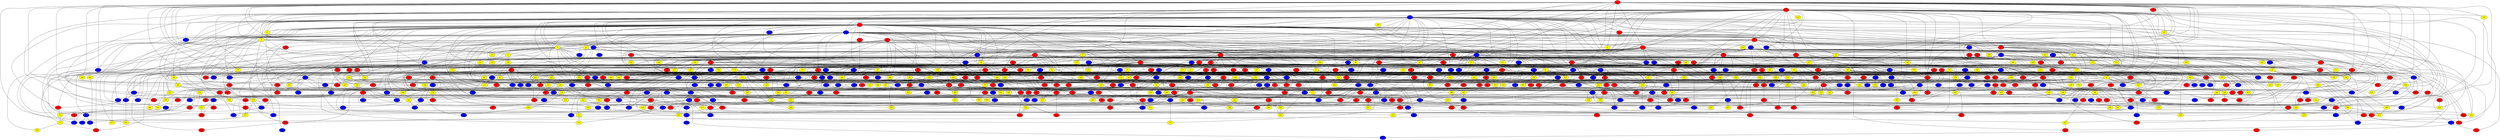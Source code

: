 graph {
0 [style = filled fillcolor = red];
1 [style = filled fillcolor = red];
2 [style = filled fillcolor = blue];
3 [style = filled fillcolor = red];
4 [style = filled fillcolor = red];
5 [style = filled fillcolor = blue];
6 [style = filled fillcolor = red];
7 [style = filled fillcolor = red];
8 [style = filled fillcolor = yellow];
9 [style = filled fillcolor = yellow];
10 [style = filled fillcolor = blue];
11 [style = filled fillcolor = blue];
12 [style = filled fillcolor = red];
13 [style = filled fillcolor = yellow];
14 [style = filled fillcolor = blue];
15 [style = filled fillcolor = red];
16 [style = filled fillcolor = red];
17 [style = filled fillcolor = red];
18 [style = filled fillcolor = red];
19 [style = filled fillcolor = red];
20 [style = filled fillcolor = blue];
21 [style = filled fillcolor = yellow];
22 [style = filled fillcolor = yellow];
23 [style = filled fillcolor = red];
24 [style = filled fillcolor = yellow];
25 [style = filled fillcolor = blue];
26 [style = filled fillcolor = red];
27 [style = filled fillcolor = yellow];
28 [style = filled fillcolor = yellow];
29 [style = filled fillcolor = yellow];
30 [style = filled fillcolor = blue];
31 [style = filled fillcolor = blue];
32 [style = filled fillcolor = red];
33 [style = filled fillcolor = yellow];
34 [style = filled fillcolor = blue];
35 [style = filled fillcolor = red];
36 [style = filled fillcolor = blue];
37 [style = filled fillcolor = yellow];
38 [style = filled fillcolor = red];
39 [style = filled fillcolor = red];
40 [style = filled fillcolor = blue];
41 [style = filled fillcolor = yellow];
42 [style = filled fillcolor = yellow];
43 [style = filled fillcolor = yellow];
44 [style = filled fillcolor = red];
45 [style = filled fillcolor = red];
46 [style = filled fillcolor = yellow];
47 [style = filled fillcolor = blue];
48 [style = filled fillcolor = red];
49 [style = filled fillcolor = red];
50 [style = filled fillcolor = yellow];
51 [style = filled fillcolor = red];
52 [style = filled fillcolor = yellow];
53 [style = filled fillcolor = yellow];
54 [style = filled fillcolor = yellow];
55 [style = filled fillcolor = red];
56 [style = filled fillcolor = red];
57 [style = filled fillcolor = red];
58 [style = filled fillcolor = yellow];
59 [style = filled fillcolor = yellow];
60 [style = filled fillcolor = yellow];
61 [style = filled fillcolor = red];
62 [style = filled fillcolor = red];
63 [style = filled fillcolor = red];
64 [style = filled fillcolor = yellow];
65 [style = filled fillcolor = yellow];
66 [style = filled fillcolor = red];
67 [style = filled fillcolor = blue];
68 [style = filled fillcolor = blue];
69 [style = filled fillcolor = yellow];
70 [style = filled fillcolor = blue];
71 [style = filled fillcolor = red];
72 [style = filled fillcolor = yellow];
73 [style = filled fillcolor = blue];
74 [style = filled fillcolor = blue];
75 [style = filled fillcolor = blue];
76 [style = filled fillcolor = red];
77 [style = filled fillcolor = blue];
78 [style = filled fillcolor = blue];
79 [style = filled fillcolor = blue];
80 [style = filled fillcolor = blue];
81 [style = filled fillcolor = red];
82 [style = filled fillcolor = blue];
83 [style = filled fillcolor = red];
84 [style = filled fillcolor = red];
85 [style = filled fillcolor = blue];
86 [style = filled fillcolor = blue];
87 [style = filled fillcolor = yellow];
88 [style = filled fillcolor = blue];
89 [style = filled fillcolor = yellow];
90 [style = filled fillcolor = red];
91 [style = filled fillcolor = red];
92 [style = filled fillcolor = red];
93 [style = filled fillcolor = red];
94 [style = filled fillcolor = red];
95 [style = filled fillcolor = yellow];
96 [style = filled fillcolor = yellow];
97 [style = filled fillcolor = red];
98 [style = filled fillcolor = red];
99 [style = filled fillcolor = blue];
100 [style = filled fillcolor = blue];
101 [style = filled fillcolor = blue];
102 [style = filled fillcolor = yellow];
103 [style = filled fillcolor = yellow];
104 [style = filled fillcolor = yellow];
105 [style = filled fillcolor = yellow];
106 [style = filled fillcolor = blue];
107 [style = filled fillcolor = blue];
108 [style = filled fillcolor = red];
109 [style = filled fillcolor = blue];
110 [style = filled fillcolor = red];
111 [style = filled fillcolor = yellow];
112 [style = filled fillcolor = yellow];
113 [style = filled fillcolor = blue];
114 [style = filled fillcolor = red];
115 [style = filled fillcolor = blue];
116 [style = filled fillcolor = blue];
117 [style = filled fillcolor = blue];
118 [style = filled fillcolor = red];
119 [style = filled fillcolor = red];
120 [style = filled fillcolor = red];
121 [style = filled fillcolor = red];
122 [style = filled fillcolor = blue];
123 [style = filled fillcolor = blue];
124 [style = filled fillcolor = red];
125 [style = filled fillcolor = yellow];
126 [style = filled fillcolor = red];
127 [style = filled fillcolor = blue];
128 [style = filled fillcolor = blue];
129 [style = filled fillcolor = red];
130 [style = filled fillcolor = yellow];
131 [style = filled fillcolor = yellow];
132 [style = filled fillcolor = blue];
133 [style = filled fillcolor = yellow];
134 [style = filled fillcolor = blue];
135 [style = filled fillcolor = blue];
136 [style = filled fillcolor = yellow];
137 [style = filled fillcolor = blue];
138 [style = filled fillcolor = blue];
139 [style = filled fillcolor = red];
140 [style = filled fillcolor = blue];
141 [style = filled fillcolor = blue];
142 [style = filled fillcolor = red];
143 [style = filled fillcolor = yellow];
144 [style = filled fillcolor = red];
145 [style = filled fillcolor = red];
146 [style = filled fillcolor = yellow];
147 [style = filled fillcolor = red];
148 [style = filled fillcolor = yellow];
149 [style = filled fillcolor = blue];
150 [style = filled fillcolor = blue];
151 [style = filled fillcolor = blue];
152 [style = filled fillcolor = red];
153 [style = filled fillcolor = yellow];
154 [style = filled fillcolor = yellow];
155 [style = filled fillcolor = yellow];
156 [style = filled fillcolor = blue];
157 [style = filled fillcolor = blue];
158 [style = filled fillcolor = yellow];
159 [style = filled fillcolor = red];
160 [style = filled fillcolor = red];
161 [style = filled fillcolor = yellow];
162 [style = filled fillcolor = red];
163 [style = filled fillcolor = red];
164 [style = filled fillcolor = yellow];
165 [style = filled fillcolor = blue];
166 [style = filled fillcolor = red];
167 [style = filled fillcolor = red];
168 [style = filled fillcolor = blue];
169 [style = filled fillcolor = red];
170 [style = filled fillcolor = yellow];
171 [style = filled fillcolor = yellow];
172 [style = filled fillcolor = red];
173 [style = filled fillcolor = red];
174 [style = filled fillcolor = red];
175 [style = filled fillcolor = yellow];
176 [style = filled fillcolor = red];
177 [style = filled fillcolor = yellow];
178 [style = filled fillcolor = yellow];
179 [style = filled fillcolor = yellow];
180 [style = filled fillcolor = yellow];
181 [style = filled fillcolor = blue];
182 [style = filled fillcolor = red];
183 [style = filled fillcolor = red];
184 [style = filled fillcolor = red];
185 [style = filled fillcolor = yellow];
186 [style = filled fillcolor = red];
187 [style = filled fillcolor = red];
188 [style = filled fillcolor = blue];
189 [style = filled fillcolor = blue];
190 [style = filled fillcolor = yellow];
191 [style = filled fillcolor = red];
192 [style = filled fillcolor = yellow];
193 [style = filled fillcolor = yellow];
194 [style = filled fillcolor = red];
195 [style = filled fillcolor = red];
196 [style = filled fillcolor = blue];
197 [style = filled fillcolor = blue];
198 [style = filled fillcolor = yellow];
199 [style = filled fillcolor = yellow];
200 [style = filled fillcolor = blue];
201 [style = filled fillcolor = blue];
202 [style = filled fillcolor = red];
203 [style = filled fillcolor = yellow];
204 [style = filled fillcolor = red];
205 [style = filled fillcolor = blue];
206 [style = filled fillcolor = red];
207 [style = filled fillcolor = red];
208 [style = filled fillcolor = yellow];
209 [style = filled fillcolor = red];
210 [style = filled fillcolor = blue];
211 [style = filled fillcolor = yellow];
212 [style = filled fillcolor = blue];
213 [style = filled fillcolor = yellow];
214 [style = filled fillcolor = red];
215 [style = filled fillcolor = red];
216 [style = filled fillcolor = blue];
217 [style = filled fillcolor = yellow];
218 [style = filled fillcolor = yellow];
219 [style = filled fillcolor = blue];
220 [style = filled fillcolor = red];
221 [style = filled fillcolor = red];
222 [style = filled fillcolor = blue];
223 [style = filled fillcolor = yellow];
224 [style = filled fillcolor = red];
225 [style = filled fillcolor = blue];
226 [style = filled fillcolor = blue];
227 [style = filled fillcolor = yellow];
228 [style = filled fillcolor = red];
229 [style = filled fillcolor = blue];
230 [style = filled fillcolor = red];
231 [style = filled fillcolor = blue];
232 [style = filled fillcolor = red];
233 [style = filled fillcolor = blue];
234 [style = filled fillcolor = yellow];
235 [style = filled fillcolor = red];
236 [style = filled fillcolor = red];
237 [style = filled fillcolor = red];
238 [style = filled fillcolor = yellow];
239 [style = filled fillcolor = blue];
240 [style = filled fillcolor = red];
241 [style = filled fillcolor = red];
242 [style = filled fillcolor = yellow];
243 [style = filled fillcolor = red];
244 [style = filled fillcolor = yellow];
245 [style = filled fillcolor = red];
246 [style = filled fillcolor = blue];
247 [style = filled fillcolor = blue];
248 [style = filled fillcolor = yellow];
249 [style = filled fillcolor = blue];
250 [style = filled fillcolor = yellow];
251 [style = filled fillcolor = yellow];
252 [style = filled fillcolor = blue];
253 [style = filled fillcolor = red];
254 [style = filled fillcolor = red];
255 [style = filled fillcolor = yellow];
256 [style = filled fillcolor = red];
257 [style = filled fillcolor = red];
258 [style = filled fillcolor = yellow];
259 [style = filled fillcolor = yellow];
260 [style = filled fillcolor = blue];
261 [style = filled fillcolor = red];
262 [style = filled fillcolor = red];
263 [style = filled fillcolor = blue];
264 [style = filled fillcolor = blue];
265 [style = filled fillcolor = yellow];
266 [style = filled fillcolor = red];
267 [style = filled fillcolor = red];
268 [style = filled fillcolor = yellow];
269 [style = filled fillcolor = yellow];
270 [style = filled fillcolor = red];
271 [style = filled fillcolor = yellow];
272 [style = filled fillcolor = yellow];
273 [style = filled fillcolor = red];
274 [style = filled fillcolor = red];
275 [style = filled fillcolor = red];
276 [style = filled fillcolor = red];
277 [style = filled fillcolor = yellow];
278 [style = filled fillcolor = yellow];
279 [style = filled fillcolor = yellow];
280 [style = filled fillcolor = yellow];
281 [style = filled fillcolor = red];
282 [style = filled fillcolor = red];
283 [style = filled fillcolor = red];
284 [style = filled fillcolor = yellow];
285 [style = filled fillcolor = yellow];
286 [style = filled fillcolor = red];
287 [style = filled fillcolor = yellow];
288 [style = filled fillcolor = blue];
289 [style = filled fillcolor = blue];
290 [style = filled fillcolor = yellow];
291 [style = filled fillcolor = red];
292 [style = filled fillcolor = red];
293 [style = filled fillcolor = yellow];
294 [style = filled fillcolor = yellow];
295 [style = filled fillcolor = blue];
296 [style = filled fillcolor = yellow];
297 [style = filled fillcolor = yellow];
298 [style = filled fillcolor = blue];
299 [style = filled fillcolor = red];
300 [style = filled fillcolor = red];
301 [style = filled fillcolor = yellow];
302 [style = filled fillcolor = yellow];
303 [style = filled fillcolor = red];
304 [style = filled fillcolor = red];
305 [style = filled fillcolor = red];
306 [style = filled fillcolor = yellow];
307 [style = filled fillcolor = red];
308 [style = filled fillcolor = yellow];
309 [style = filled fillcolor = red];
310 [style = filled fillcolor = red];
311 [style = filled fillcolor = yellow];
312 [style = filled fillcolor = blue];
313 [style = filled fillcolor = yellow];
314 [style = filled fillcolor = blue];
315 [style = filled fillcolor = blue];
316 [style = filled fillcolor = blue];
317 [style = filled fillcolor = blue];
318 [style = filled fillcolor = yellow];
319 [style = filled fillcolor = blue];
320 [style = filled fillcolor = red];
321 [style = filled fillcolor = yellow];
322 [style = filled fillcolor = yellow];
323 [style = filled fillcolor = red];
324 [style = filled fillcolor = blue];
325 [style = filled fillcolor = red];
326 [style = filled fillcolor = blue];
327 [style = filled fillcolor = red];
328 [style = filled fillcolor = yellow];
329 [style = filled fillcolor = blue];
330 [style = filled fillcolor = yellow];
331 [style = filled fillcolor = red];
332 [style = filled fillcolor = red];
333 [style = filled fillcolor = red];
334 [style = filled fillcolor = red];
335 [style = filled fillcolor = yellow];
336 [style = filled fillcolor = red];
337 [style = filled fillcolor = yellow];
338 [style = filled fillcolor = yellow];
339 [style = filled fillcolor = red];
340 [style = filled fillcolor = yellow];
341 [style = filled fillcolor = yellow];
342 [style = filled fillcolor = red];
343 [style = filled fillcolor = red];
344 [style = filled fillcolor = blue];
345 [style = filled fillcolor = red];
346 [style = filled fillcolor = yellow];
347 [style = filled fillcolor = yellow];
348 [style = filled fillcolor = red];
349 [style = filled fillcolor = red];
350 [style = filled fillcolor = yellow];
351 [style = filled fillcolor = red];
352 [style = filled fillcolor = blue];
353 [style = filled fillcolor = yellow];
354 [style = filled fillcolor = red];
355 [style = filled fillcolor = red];
356 [style = filled fillcolor = blue];
357 [style = filled fillcolor = yellow];
358 [style = filled fillcolor = blue];
359 [style = filled fillcolor = red];
360 [style = filled fillcolor = blue];
361 [style = filled fillcolor = blue];
362 [style = filled fillcolor = yellow];
363 [style = filled fillcolor = yellow];
364 [style = filled fillcolor = yellow];
365 [style = filled fillcolor = yellow];
366 [style = filled fillcolor = yellow];
367 [style = filled fillcolor = red];
368 [style = filled fillcolor = blue];
369 [style = filled fillcolor = red];
370 [style = filled fillcolor = yellow];
371 [style = filled fillcolor = red];
372 [style = filled fillcolor = yellow];
373 [style = filled fillcolor = yellow];
374 [style = filled fillcolor = red];
375 [style = filled fillcolor = red];
376 [style = filled fillcolor = red];
377 [style = filled fillcolor = yellow];
378 [style = filled fillcolor = yellow];
379 [style = filled fillcolor = blue];
380 [style = filled fillcolor = red];
381 [style = filled fillcolor = red];
382 [style = filled fillcolor = yellow];
383 [style = filled fillcolor = red];
384 [style = filled fillcolor = yellow];
385 [style = filled fillcolor = red];
386 [style = filled fillcolor = yellow];
387 [style = filled fillcolor = yellow];
388 [style = filled fillcolor = red];
389 [style = filled fillcolor = yellow];
390 [style = filled fillcolor = red];
391 [style = filled fillcolor = red];
392 [style = filled fillcolor = yellow];
393 [style = filled fillcolor = red];
394 [style = filled fillcolor = red];
395 [style = filled fillcolor = blue];
396 [style = filled fillcolor = yellow];
397 [style = filled fillcolor = red];
398 [style = filled fillcolor = blue];
399 [style = filled fillcolor = red];
400 [style = filled fillcolor = yellow];
401 [style = filled fillcolor = blue];
402 [style = filled fillcolor = yellow];
403 [style = filled fillcolor = yellow];
404 [style = filled fillcolor = yellow];
405 [style = filled fillcolor = red];
406 [style = filled fillcolor = blue];
407 [style = filled fillcolor = blue];
408 [style = filled fillcolor = yellow];
409 [style = filled fillcolor = blue];
410 [style = filled fillcolor = yellow];
411 [style = filled fillcolor = blue];
412 [style = filled fillcolor = blue];
413 [style = filled fillcolor = blue];
414 [style = filled fillcolor = red];
415 [style = filled fillcolor = red];
416 [style = filled fillcolor = red];
417 [style = filled fillcolor = red];
418 [style = filled fillcolor = blue];
419 [style = filled fillcolor = yellow];
420 [style = filled fillcolor = blue];
421 [style = filled fillcolor = red];
422 [style = filled fillcolor = yellow];
423 [style = filled fillcolor = yellow];
424 [style = filled fillcolor = red];
425 [style = filled fillcolor = yellow];
426 [style = filled fillcolor = red];
427 [style = filled fillcolor = yellow];
428 [style = filled fillcolor = yellow];
429 [style = filled fillcolor = blue];
430 [style = filled fillcolor = blue];
431 [style = filled fillcolor = blue];
432 [style = filled fillcolor = yellow];
433 [style = filled fillcolor = blue];
434 [style = filled fillcolor = blue];
435 [style = filled fillcolor = red];
436 [style = filled fillcolor = yellow];
437 [style = filled fillcolor = yellow];
438 [style = filled fillcolor = yellow];
439 [style = filled fillcolor = red];
440 [style = filled fillcolor = red];
441 [style = filled fillcolor = yellow];
442 [style = filled fillcolor = yellow];
443 [style = filled fillcolor = red];
444 [style = filled fillcolor = yellow];
445 [style = filled fillcolor = red];
446 [style = filled fillcolor = yellow];
447 [style = filled fillcolor = blue];
448 [style = filled fillcolor = yellow];
449 [style = filled fillcolor = blue];
450 [style = filled fillcolor = blue];
451 [style = filled fillcolor = blue];
452 [style = filled fillcolor = blue];
453 [style = filled fillcolor = red];
454 [style = filled fillcolor = yellow];
455 [style = filled fillcolor = red];
456 [style = filled fillcolor = yellow];
457 [style = filled fillcolor = blue];
458 [style = filled fillcolor = red];
459 [style = filled fillcolor = red];
460 [style = filled fillcolor = yellow];
461 [style = filled fillcolor = red];
462 [style = filled fillcolor = blue];
463 [style = filled fillcolor = yellow];
464 [style = filled fillcolor = blue];
465 [style = filled fillcolor = red];
466 [style = filled fillcolor = blue];
467 [style = filled fillcolor = red];
468 [style = filled fillcolor = blue];
469 [style = filled fillcolor = red];
470 [style = filled fillcolor = blue];
471 [style = filled fillcolor = red];
472 [style = filled fillcolor = blue];
473 [style = filled fillcolor = yellow];
474 [style = filled fillcolor = red];
475 [style = filled fillcolor = blue];
476 [style = filled fillcolor = blue];
477 [style = filled fillcolor = yellow];
478 [style = filled fillcolor = yellow];
479 [style = filled fillcolor = blue];
480 [style = filled fillcolor = yellow];
481 [style = filled fillcolor = blue];
482 [style = filled fillcolor = yellow];
483 [style = filled fillcolor = yellow];
484 [style = filled fillcolor = yellow];
485 [style = filled fillcolor = blue];
486 [style = filled fillcolor = yellow];
487 [style = filled fillcolor = blue];
488 [style = filled fillcolor = red];
489 [style = filled fillcolor = red];
490 [style = filled fillcolor = red];
491 [style = filled fillcolor = red];
492 [style = filled fillcolor = yellow];
493 [style = filled fillcolor = yellow];
494 [style = filled fillcolor = yellow];
495 [style = filled fillcolor = blue];
496 [style = filled fillcolor = red];
497 [style = filled fillcolor = yellow];
498 [style = filled fillcolor = yellow];
499 [style = filled fillcolor = blue];
500 [style = filled fillcolor = yellow];
501 [style = filled fillcolor = blue];
502 [style = filled fillcolor = yellow];
503 [style = filled fillcolor = blue];
504 [style = filled fillcolor = red];
505 [style = filled fillcolor = blue];
506 [style = filled fillcolor = blue];
507 [style = filled fillcolor = yellow];
508 [style = filled fillcolor = red];
509 [style = filled fillcolor = yellow];
510 [style = filled fillcolor = yellow];
511 [style = filled fillcolor = yellow];
512 [style = filled fillcolor = red];
513 [style = filled fillcolor = yellow];
514 [style = filled fillcolor = yellow];
515 [style = filled fillcolor = blue];
516 [style = filled fillcolor = red];
517 [style = filled fillcolor = yellow];
518 [style = filled fillcolor = blue];
519 [style = filled fillcolor = blue];
520 [style = filled fillcolor = blue];
521 [style = filled fillcolor = blue];
522 [style = filled fillcolor = yellow];
523 [style = filled fillcolor = yellow];
524 [style = filled fillcolor = red];
525 [style = filled fillcolor = blue];
526 [style = filled fillcolor = red];
527 [style = filled fillcolor = red];
528 [style = filled fillcolor = blue];
529 [style = filled fillcolor = yellow];
530 [style = filled fillcolor = yellow];
531 [style = filled fillcolor = blue];
532 [style = filled fillcolor = yellow];
533 [style = filled fillcolor = red];
534 [style = filled fillcolor = yellow];
535 [style = filled fillcolor = yellow];
536 [style = filled fillcolor = yellow];
537 [style = filled fillcolor = yellow];
538 [style = filled fillcolor = blue];
539 [style = filled fillcolor = red];
540 [style = filled fillcolor = red];
541 [style = filled fillcolor = red];
542 [style = filled fillcolor = yellow];
543 [style = filled fillcolor = blue];
544 [style = filled fillcolor = yellow];
545 [style = filled fillcolor = red];
546 [style = filled fillcolor = red];
547 [style = filled fillcolor = yellow];
548 [style = filled fillcolor = blue];
549 [style = filled fillcolor = red];
550 [style = filled fillcolor = red];
551 [style = filled fillcolor = yellow];
552 [style = filled fillcolor = blue];
553 [style = filled fillcolor = red];
554 [style = filled fillcolor = blue];
555 [style = filled fillcolor = yellow];
556 [style = filled fillcolor = yellow];
557 [style = filled fillcolor = blue];
558 [style = filled fillcolor = red];
559 [style = filled fillcolor = blue];
560 [style = filled fillcolor = yellow];
561 [style = filled fillcolor = yellow];
562 [style = filled fillcolor = blue];
563 [style = filled fillcolor = yellow];
564 [style = filled fillcolor = yellow];
565 [style = filled fillcolor = yellow];
566 [style = filled fillcolor = red];
567 [style = filled fillcolor = yellow];
568 [style = filled fillcolor = blue];
569 [style = filled fillcolor = red];
570 [style = filled fillcolor = blue];
571 [style = filled fillcolor = blue];
572 [style = filled fillcolor = blue];
573 [style = filled fillcolor = blue];
574 [style = filled fillcolor = red];
575 [style = filled fillcolor = yellow];
576 [style = filled fillcolor = red];
577 [style = filled fillcolor = blue];
578 [style = filled fillcolor = red];
579 [style = filled fillcolor = blue];
580 [style = filled fillcolor = yellow];
581 [style = filled fillcolor = red];
582 [style = filled fillcolor = red];
583 [style = filled fillcolor = blue];
584 [style = filled fillcolor = yellow];
585 [style = filled fillcolor = red];
586 [style = filled fillcolor = red];
587 [style = filled fillcolor = blue];
588 [style = filled fillcolor = red];
589 [style = filled fillcolor = blue];
590 [style = filled fillcolor = blue];
591 [style = filled fillcolor = red];
592 [style = filled fillcolor = yellow];
593 [style = filled fillcolor = blue];
594 [style = filled fillcolor = yellow];
595 [style = filled fillcolor = yellow];
596 [style = filled fillcolor = blue];
597 [style = filled fillcolor = yellow];
598 [style = filled fillcolor = red];
599 [style = filled fillcolor = yellow];
600 [style = filled fillcolor = yellow];
601 [style = filled fillcolor = blue];
602 [style = filled fillcolor = red];
603 [style = filled fillcolor = blue];
604 [style = filled fillcolor = blue];
605 [style = filled fillcolor = yellow];
606 [style = filled fillcolor = blue];
607 [style = filled fillcolor = blue];
608 [style = filled fillcolor = red];
609 [style = filled fillcolor = blue];
610 [style = filled fillcolor = blue];
611 [style = filled fillcolor = yellow];
612 [style = filled fillcolor = red];
613 [style = filled fillcolor = blue];
614 [style = filled fillcolor = yellow];
615 [style = filled fillcolor = yellow];
616 [style = filled fillcolor = red];
617 [style = filled fillcolor = blue];
618 [style = filled fillcolor = red];
619 [style = filled fillcolor = yellow];
620 [style = filled fillcolor = red];
621 [style = filled fillcolor = red];
622 [style = filled fillcolor = yellow];
623 [style = filled fillcolor = blue];
624 [style = filled fillcolor = yellow];
625 [style = filled fillcolor = red];
626 [style = filled fillcolor = yellow];
627 [style = filled fillcolor = yellow];
628 [style = filled fillcolor = blue];
629 [style = filled fillcolor = red];
630 [style = filled fillcolor = yellow];
631 [style = filled fillcolor = blue];
632 [style = filled fillcolor = red];
633 [style = filled fillcolor = yellow];
634 [style = filled fillcolor = yellow];
635 [style = filled fillcolor = yellow];
636 [style = filled fillcolor = red];
637 [style = filled fillcolor = yellow];
638 [style = filled fillcolor = blue];
639 [style = filled fillcolor = blue];
640 [style = filled fillcolor = yellow];
641 [style = filled fillcolor = yellow];
642 [style = filled fillcolor = red];
643 [style = filled fillcolor = yellow];
644 [style = filled fillcolor = blue];
645 [style = filled fillcolor = blue];
646 [style = filled fillcolor = red];
647 [style = filled fillcolor = yellow];
648 [style = filled fillcolor = blue];
649 [style = filled fillcolor = red];
650 [style = filled fillcolor = yellow];
651 [style = filled fillcolor = red];
652 [style = filled fillcolor = red];
653 [style = filled fillcolor = yellow];
654 [style = filled fillcolor = yellow];
655 [style = filled fillcolor = red];
656 [style = filled fillcolor = red];
657 [style = filled fillcolor = red];
658 [style = filled fillcolor = red];
659 [style = filled fillcolor = yellow];
660 [style = filled fillcolor = yellow];
661 [style = filled fillcolor = blue];
662 [style = filled fillcolor = blue];
663 [style = filled fillcolor = yellow];
664 [style = filled fillcolor = yellow];
665 [style = filled fillcolor = yellow];
666 [style = filled fillcolor = blue];
667 [style = filled fillcolor = red];
668 [style = filled fillcolor = red];
669 [style = filled fillcolor = blue];
670 [style = filled fillcolor = yellow];
671 [style = filled fillcolor = red];
672 [style = filled fillcolor = red];
673 [style = filled fillcolor = red];
674 [style = filled fillcolor = blue];
675 [style = filled fillcolor = yellow];
676 [style = filled fillcolor = red];
677 [style = filled fillcolor = red];
678 [style = filled fillcolor = blue];
679 [style = filled fillcolor = red];
680 [style = filled fillcolor = red];
681 [style = filled fillcolor = blue];
682 [style = filled fillcolor = red];
683 [style = filled fillcolor = yellow];
684 [style = filled fillcolor = blue];
685 [style = filled fillcolor = blue];
686 [style = filled fillcolor = red];
687 [style = filled fillcolor = yellow];
688 [style = filled fillcolor = blue];
689 [style = filled fillcolor = red];
690 [style = filled fillcolor = yellow];
691 [style = filled fillcolor = blue];
692 [style = filled fillcolor = red];
693 [style = filled fillcolor = blue];
694 [style = filled fillcolor = blue];
695 [style = filled fillcolor = blue];
696 [style = filled fillcolor = yellow];
697 [style = filled fillcolor = red];
0 -- 7;
0 -- 13;
0 -- 21;
0 -- 22;
0 -- 31;
0 -- 37;
0 -- 60;
0 -- 70;
0 -- 86;
0 -- 95;
0 -- 141;
0 -- 160;
0 -- 167;
0 -- 175;
0 -- 192;
0 -- 201;
0 -- 240;
0 -- 253;
0 -- 345;
0 -- 354;
0 -- 358;
0 -- 367;
0 -- 394;
0 -- 397;
0 -- 407;
0 -- 412;
0 -- 519;
0 -- 520;
0 -- 536;
0 -- 560;
0 -- 631;
0 -- 636;
0 -- 695;
1 -- 2;
0 -- 4;
0 -- 3;
0 -- 2;
0 -- 1;
1 -- 3;
1 -- 4;
1 -- 5;
1 -- 6;
1 -- 7;
1 -- 8;
1 -- 18;
1 -- 27;
1 -- 32;
1 -- 33;
1 -- 39;
1 -- 43;
1 -- 44;
1 -- 46;
1 -- 57;
1 -- 75;
1 -- 78;
1 -- 87;
1 -- 93;
1 -- 106;
1 -- 108;
1 -- 128;
1 -- 131;
1 -- 134;
1 -- 137;
1 -- 146;
1 -- 194;
1 -- 199;
1 -- 208;
1 -- 241;
1 -- 271;
1 -- 289;
1 -- 291;
1 -- 327;
1 -- 357;
1 -- 378;
1 -- 393;
1 -- 404;
1 -- 424;
1 -- 427;
1 -- 440;
1 -- 464;
1 -- 492;
1 -- 536;
1 -- 611;
1 -- 619;
1 -- 621;
1 -- 627;
1 -- 630;
1 -- 655;
1 -- 656;
1 -- 688;
2 -- 3;
2 -- 5;
2 -- 8;
2 -- 9;
2 -- 10;
2 -- 13;
2 -- 14;
2 -- 15;
2 -- 16;
2 -- 17;
2 -- 19;
2 -- 22;
2 -- 24;
2 -- 27;
2 -- 30;
2 -- 33;
2 -- 42;
2 -- 47;
2 -- 50;
2 -- 57;
2 -- 62;
2 -- 65;
2 -- 76;
2 -- 82;
2 -- 101;
2 -- 142;
2 -- 150;
2 -- 157;
2 -- 161;
2 -- 163;
2 -- 179;
2 -- 200;
2 -- 212;
2 -- 225;
2 -- 245;
2 -- 247;
2 -- 268;
2 -- 286;
2 -- 291;
2 -- 306;
2 -- 330;
2 -- 349;
2 -- 400;
2 -- 420;
2 -- 425;
2 -- 427;
2 -- 433;
2 -- 484;
2 -- 512;
2 -- 514;
2 -- 540;
2 -- 546;
2 -- 586;
2 -- 666;
2 -- 673;
2 -- 676;
3 -- 4;
3 -- 5;
3 -- 7;
3 -- 8;
3 -- 9;
3 -- 10;
3 -- 15;
3 -- 16;
3 -- 20;
3 -- 22;
3 -- 27;
3 -- 44;
3 -- 51;
3 -- 54;
3 -- 57;
3 -- 61;
3 -- 62;
3 -- 64;
3 -- 88;
3 -- 92;
3 -- 107;
3 -- 112;
3 -- 119;
3 -- 121;
3 -- 179;
3 -- 187;
3 -- 227;
3 -- 228;
3 -- 233;
3 -- 235;
3 -- 243;
3 -- 267;
3 -- 270;
3 -- 274;
3 -- 283;
3 -- 288;
3 -- 301;
3 -- 304;
3 -- 305;
3 -- 320;
3 -- 337;
3 -- 357;
3 -- 401;
3 -- 415;
3 -- 418;
3 -- 483;
3 -- 529;
3 -- 531;
3 -- 534;
3 -- 553;
3 -- 556;
3 -- 568;
3 -- 580;
3 -- 602;
3 -- 606;
3 -- 614;
3 -- 649;
3 -- 668;
4 -- 10;
4 -- 16;
4 -- 20;
4 -- 24;
4 -- 25;
4 -- 30;
4 -- 38;
4 -- 76;
4 -- 77;
4 -- 100;
4 -- 104;
4 -- 116;
4 -- 149;
4 -- 155;
4 -- 222;
4 -- 231;
4 -- 239;
4 -- 290;
4 -- 383;
4 -- 385;
4 -- 403;
4 -- 449;
4 -- 497;
4 -- 541;
5 -- 6;
5 -- 9;
5 -- 19;
5 -- 28;
5 -- 29;
5 -- 41;
5 -- 48;
5 -- 49;
5 -- 54;
5 -- 56;
5 -- 61;
5 -- 65;
5 -- 81;
5 -- 82;
5 -- 90;
5 -- 118;
5 -- 120;
5 -- 128;
5 -- 136;
5 -- 188;
5 -- 203;
5 -- 212;
5 -- 237;
5 -- 254;
5 -- 278;
5 -- 280;
5 -- 308;
5 -- 324;
5 -- 362;
5 -- 363;
5 -- 375;
5 -- 448;
5 -- 454;
5 -- 468;
5 -- 473;
5 -- 491;
5 -- 558;
5 -- 625;
5 -- 637;
5 -- 683;
5 -- 690;
5 -- 694;
6 -- 11;
6 -- 21;
6 -- 31;
6 -- 69;
6 -- 75;
6 -- 90;
6 -- 105;
6 -- 125;
6 -- 131;
6 -- 164;
6 -- 209;
6 -- 221;
6 -- 223;
6 -- 275;
6 -- 333;
6 -- 440;
6 -- 460;
6 -- 622;
6 -- 640;
7 -- 14;
7 -- 24;
7 -- 77;
7 -- 122;
7 -- 123;
7 -- 214;
7 -- 216;
7 -- 285;
7 -- 305;
7 -- 356;
7 -- 399;
7 -- 478;
7 -- 555;
7 -- 690;
8 -- 21;
8 -- 34;
8 -- 51;
8 -- 67;
8 -- 157;
8 -- 388;
8 -- 446;
8 -- 499;
8 -- 577;
8 -- 578;
9 -- 12;
9 -- 13;
9 -- 23;
9 -- 28;
9 -- 83;
9 -- 111;
9 -- 163;
9 -- 171;
9 -- 279;
9 -- 300;
9 -- 322;
9 -- 328;
9 -- 335;
9 -- 353;
9 -- 411;
9 -- 457;
9 -- 468;
9 -- 482;
9 -- 550;
9 -- 577;
9 -- 595;
10 -- 54;
10 -- 108;
10 -- 117;
10 -- 255;
10 -- 370;
10 -- 503;
10 -- 527;
10 -- 548;
11 -- 12;
11 -- 18;
11 -- 64;
11 -- 70;
11 -- 79;
11 -- 90;
11 -- 100;
11 -- 119;
11 -- 147;
11 -- 168;
11 -- 278;
11 -- 350;
11 -- 481;
11 -- 507;
11 -- 646;
12 -- 15;
12 -- 23;
12 -- 25;
12 -- 28;
12 -- 37;
12 -- 40;
12 -- 52;
12 -- 53;
12 -- 66;
12 -- 81;
12 -- 83;
12 -- 86;
12 -- 88;
12 -- 101;
12 -- 120;
12 -- 131;
12 -- 150;
12 -- 158;
12 -- 193;
12 -- 234;
12 -- 258;
12 -- 336;
12 -- 356;
12 -- 373;
12 -- 377;
12 -- 424;
12 -- 467;
12 -- 513;
12 -- 539;
13 -- 130;
13 -- 139;
13 -- 148;
13 -- 311;
14 -- 17;
14 -- 36;
14 -- 67;
14 -- 69;
14 -- 73;
14 -- 124;
14 -- 152;
14 -- 185;
14 -- 194;
14 -- 207;
14 -- 231;
14 -- 269;
14 -- 307;
14 -- 374;
14 -- 387;
14 -- 389;
14 -- 419;
14 -- 442;
14 -- 635;
14 -- 696;
15 -- 32;
15 -- 40;
15 -- 41;
15 -- 45;
15 -- 58;
15 -- 63;
15 -- 66;
15 -- 72;
15 -- 107;
15 -- 134;
15 -- 164;
15 -- 176;
15 -- 224;
15 -- 244;
15 -- 313;
15 -- 331;
15 -- 338;
15 -- 347;
15 -- 360;
15 -- 369;
15 -- 409;
15 -- 464;
15 -- 509;
15 -- 607;
15 -- 620;
15 -- 629;
16 -- 17;
16 -- 35;
16 -- 39;
16 -- 48;
16 -- 80;
16 -- 87;
16 -- 142;
16 -- 148;
16 -- 152;
16 -- 158;
16 -- 170;
16 -- 251;
16 -- 311;
16 -- 321;
16 -- 350;
16 -- 410;
16 -- 427;
16 -- 436;
16 -- 502;
16 -- 552;
16 -- 614;
16 -- 697;
17 -- 50;
17 -- 52;
17 -- 67;
17 -- 93;
17 -- 107;
17 -- 175;
17 -- 257;
17 -- 285;
17 -- 445;
18 -- 43;
18 -- 73;
18 -- 230;
18 -- 327;
18 -- 595;
19 -- 34;
19 -- 42;
19 -- 65;
19 -- 84;
19 -- 95;
19 -- 99;
19 -- 121;
19 -- 184;
19 -- 191;
19 -- 265;
19 -- 361;
19 -- 455;
19 -- 456;
19 -- 532;
19 -- 581;
19 -- 582;
19 -- 597;
19 -- 623;
19 -- 685;
20 -- 46;
20 -- 73;
20 -- 74;
20 -- 76;
20 -- 85;
20 -- 105;
20 -- 110;
20 -- 137;
20 -- 193;
20 -- 196;
20 -- 198;
20 -- 207;
20 -- 210;
20 -- 239;
20 -- 255;
20 -- 273;
20 -- 290;
20 -- 348;
20 -- 378;
20 -- 385;
20 -- 394;
20 -- 408;
20 -- 486;
20 -- 631;
20 -- 669;
20 -- 670;
22 -- 23;
22 -- 217;
22 -- 281;
22 -- 306;
22 -- 352;
22 -- 366;
22 -- 451;
22 -- 563;
22 -- 610;
22 -- 651;
23 -- 29;
23 -- 40;
23 -- 71;
23 -- 106;
23 -- 125;
23 -- 139;
23 -- 181;
23 -- 233;
23 -- 466;
23 -- 537;
23 -- 553;
23 -- 569;
23 -- 615;
23 -- 637;
23 -- 638;
23 -- 645;
23 -- 664;
24 -- 94;
24 -- 373;
24 -- 452;
24 -- 522;
24 -- 643;
25 -- 64;
25 -- 74;
25 -- 80;
25 -- 244;
25 -- 266;
25 -- 271;
25 -- 314;
25 -- 366;
26 -- 110;
26 -- 463;
27 -- 252;
28 -- 85;
28 -- 93;
28 -- 127;
28 -- 260;
28 -- 332;
28 -- 408;
29 -- 47;
29 -- 153;
29 -- 532;
30 -- 48;
30 -- 109;
30 -- 236;
30 -- 294;
30 -- 598;
30 -- 641;
31 -- 426;
31 -- 461;
32 -- 230;
32 -- 369;
32 -- 474;
32 -- 592;
32 -- 612;
33 -- 83;
33 -- 94;
33 -- 109;
33 -- 111;
33 -- 177;
33 -- 251;
33 -- 281;
33 -- 569;
33 -- 571;
34 -- 38;
34 -- 56;
34 -- 86;
34 -- 225;
34 -- 265;
34 -- 551;
35 -- 49;
35 -- 50;
35 -- 51;
35 -- 58;
35 -- 69;
35 -- 78;
35 -- 153;
35 -- 190;
35 -- 307;
35 -- 323;
35 -- 477;
35 -- 538;
35 -- 582;
36 -- 82;
36 -- 96;
36 -- 185;
36 -- 274;
36 -- 338;
36 -- 432;
37 -- 42;
37 -- 70;
37 -- 77;
37 -- 97;
37 -- 158;
37 -- 182;
37 -- 234;
37 -- 239;
37 -- 270;
37 -- 449;
37 -- 479;
37 -- 667;
38 -- 39;
38 -- 44;
38 -- 146;
38 -- 172;
38 -- 213;
38 -- 214;
38 -- 217;
38 -- 288;
38 -- 332;
38 -- 387;
38 -- 462;
39 -- 71;
39 -- 74;
39 -- 98;
39 -- 129;
39 -- 151;
39 -- 156;
39 -- 182;
39 -- 285;
39 -- 418;
39 -- 503;
39 -- 515;
39 -- 650;
40 -- 401;
40 -- 651;
41 -- 43;
41 -- 189;
41 -- 272;
41 -- 453;
41 -- 587;
41 -- 693;
42 -- 45;
42 -- 55;
42 -- 186;
42 -- 236;
42 -- 280;
42 -- 287;
42 -- 329;
42 -- 338;
42 -- 417;
42 -- 454;
43 -- 47;
43 -- 140;
43 -- 141;
43 -- 223;
43 -- 261;
43 -- 300;
43 -- 441;
43 -- 570;
43 -- 576;
44 -- 140;
44 -- 218;
44 -- 315;
44 -- 360;
44 -- 454;
44 -- 475;
45 -- 52;
45 -- 114;
45 -- 133;
45 -- 393;
45 -- 463;
45 -- 491;
46 -- 53;
46 -- 72;
46 -- 135;
46 -- 162;
46 -- 170;
46 -- 178;
46 -- 261;
46 -- 263;
46 -- 275;
46 -- 312;
46 -- 336;
46 -- 368;
46 -- 400;
46 -- 447;
47 -- 84;
47 -- 95;
47 -- 100;
47 -- 163;
47 -- 178;
47 -- 186;
47 -- 275;
47 -- 358;
47 -- 360;
47 -- 544;
48 -- 79;
48 -- 91;
48 -- 229;
48 -- 431;
48 -- 600;
49 -- 104;
49 -- 162;
49 -- 166;
49 -- 180;
49 -- 182;
49 -- 269;
49 -- 616;
50 -- 176;
50 -- 193;
50 -- 315;
51 -- 88;
51 -- 157;
51 -- 164;
51 -- 199;
51 -- 226;
51 -- 341;
51 -- 425;
51 -- 504;
51 -- 506;
51 -- 567;
51 -- 609;
51 -- 656;
51 -- 660;
52 -- 127;
52 -- 190;
52 -- 530;
52 -- 691;
53 -- 89;
53 -- 102;
53 -- 126;
53 -- 165;
54 -- 58;
54 -- 60;
54 -- 89;
54 -- 97;
54 -- 103;
54 -- 334;
54 -- 349;
54 -- 383;
54 -- 505;
55 -- 117;
55 -- 199;
55 -- 234;
55 -- 335;
55 -- 541;
55 -- 682;
55 -- 692;
56 -- 66;
56 -- 96;
56 -- 624;
57 -- 298;
57 -- 579;
58 -- 165;
58 -- 178;
58 -- 211;
58 -- 351;
58 -- 443;
58 -- 457;
58 -- 568;
58 -- 676;
59 -- 62;
59 -- 111;
59 -- 221;
59 -- 276;
59 -- 278;
59 -- 354;
59 -- 389;
59 -- 469;
59 -- 547;
59 -- 587;
59 -- 675;
59 -- 676;
60 -- 101;
60 -- 135;
60 -- 172;
60 -- 206;
60 -- 383;
60 -- 492;
60 -- 557;
60 -- 595;
60 -- 672;
61 -- 102;
61 -- 112;
61 -- 126;
61 -- 210;
61 -- 363;
61 -- 466;
61 -- 524;
62 -- 91;
62 -- 339;
63 -- 87;
63 -- 96;
63 -- 213;
63 -- 235;
63 -- 250;
63 -- 262;
63 -- 300;
63 -- 395;
63 -- 413;
63 -- 558;
63 -- 659;
64 -- 68;
64 -- 117;
64 -- 141;
64 -- 161;
64 -- 168;
64 -- 183;
64 -- 200;
64 -- 209;
64 -- 240;
64 -- 303;
64 -- 308;
64 -- 476;
64 -- 594;
65 -- 127;
65 -- 359;
65 -- 505;
66 -- 128;
66 -- 170;
66 -- 352;
66 -- 602;
67 -- 172;
67 -- 218;
67 -- 261;
67 -- 436;
67 -- 441;
67 -- 476;
68 -- 337;
69 -- 316;
69 -- 416;
69 -- 516;
69 -- 555;
70 -- 289;
70 -- 577;
70 -- 670;
70 -- 692;
71 -- 79;
71 -- 110;
71 -- 118;
73 -- 81;
73 -- 171;
73 -- 238;
73 -- 299;
73 -- 609;
73 -- 625;
74 -- 140;
74 -- 145;
74 -- 186;
74 -- 594;
74 -- 634;
76 -- 149;
76 -- 342;
76 -- 356;
76 -- 412;
76 -- 436;
76 -- 635;
77 -- 153;
77 -- 226;
77 -- 331;
77 -- 404;
77 -- 555;
77 -- 578;
78 -- 295;
78 -- 579;
78 -- 607;
78 -- 616;
79 -- 91;
79 -- 344;
79 -- 402;
79 -- 435;
79 -- 521;
80 -- 267;
80 -- 621;
81 -- 92;
81 -- 145;
81 -- 391;
81 -- 406;
81 -- 590;
81 -- 641;
82 -- 112;
82 -- 116;
82 -- 119;
82 -- 328;
82 -- 390;
82 -- 490;
83 -- 136;
83 -- 181;
83 -- 256;
83 -- 298;
83 -- 362;
83 -- 366;
83 -- 367;
83 -- 384;
83 -- 453;
83 -- 497;
83 -- 538;
83 -- 561;
84 -- 197;
84 -- 256;
84 -- 451;
84 -- 472;
85 -- 243;
85 -- 262;
85 -- 382;
85 -- 526;
86 -- 341;
87 -- 298;
87 -- 316;
87 -- 596;
88 -- 115;
88 -- 255;
88 -- 267;
88 -- 388;
88 -- 459;
88 -- 485;
88 -- 500;
88 -- 565;
88 -- 608;
89 -- 144;
89 -- 266;
89 -- 319;
90 -- 113;
90 -- 142;
90 -- 242;
90 -- 396;
91 -- 114;
91 -- 176;
91 -- 226;
91 -- 380;
91 -- 410;
91 -- 437;
91 -- 460;
91 -- 591;
91 -- 641;
92 -- 241;
92 -- 246;
92 -- 438;
92 -- 598;
92 -- 644;
93 -- 106;
93 -- 161;
93 -- 381;
93 -- 397;
93 -- 546;
93 -- 553;
93 -- 603;
93 -- 681;
94 -- 132;
94 -- 155;
94 -- 243;
94 -- 302;
95 -- 99;
95 -- 138;
95 -- 254;
95 -- 287;
95 -- 376;
95 -- 410;
96 -- 143;
96 -- 151;
96 -- 264;
96 -- 291;
96 -- 447;
97 -- 108;
97 -- 648;
98 -- 133;
99 -- 342;
99 -- 501;
99 -- 502;
99 -- 523;
100 -- 237;
100 -- 247;
100 -- 325;
100 -- 375;
100 -- 585;
101 -- 124;
101 -- 180;
101 -- 187;
101 -- 694;
102 -- 648;
102 -- 677;
102 -- 695;
103 -- 259;
103 -- 396;
103 -- 572;
104 -- 220;
104 -- 303;
104 -- 631;
104 -- 648;
105 -- 189;
106 -- 130;
106 -- 323;
106 -- 351;
107 -- 152;
107 -- 154;
107 -- 169;
107 -- 195;
107 -- 346;
107 -- 504;
107 -- 528;
107 -- 544;
108 -- 420;
108 -- 576;
109 -- 218;
109 -- 248;
109 -- 301;
109 -- 469;
109 -- 636;
111 -- 124;
111 -- 238;
111 -- 457;
111 -- 486;
112 -- 242;
112 -- 654;
113 -- 129;
113 -- 185;
113 -- 448;
113 -- 556;
113 -- 647;
113 -- 658;
114 -- 167;
114 -- 187;
114 -- 329;
114 -- 390;
114 -- 428;
114 -- 526;
114 -- 543;
114 -- 549;
114 -- 552;
115 -- 126;
116 -- 355;
116 -- 359;
116 -- 591;
116 -- 617;
117 -- 169;
117 -- 188;
118 -- 430;
118 -- 514;
119 -- 434;
119 -- 554;
120 -- 151;
120 -- 249;
120 -- 253;
120 -- 284;
120 -- 313;
120 -- 458;
120 -- 564;
120 -- 580;
121 -- 145;
121 -- 183;
121 -- 257;
121 -- 282;
121 -- 365;
121 -- 432;
121 -- 456;
121 -- 551;
121 -- 565;
121 -- 639;
122 -- 387;
123 -- 130;
123 -- 219;
123 -- 332;
123 -- 493;
123 -- 585;
124 -- 340;
125 -- 365;
125 -- 471;
126 -- 138;
126 -- 165;
126 -- 227;
126 -- 616;
126 -- 623;
126 -- 642;
128 -- 197;
128 -- 222;
128 -- 449;
128 -- 600;
129 -- 485;
130 -- 134;
130 -- 171;
130 -- 309;
130 -- 500;
130 -- 662;
131 -- 237;
131 -- 361;
131 -- 445;
131 -- 604;
132 -- 211;
132 -- 213;
132 -- 458;
133 -- 198;
133 -- 269;
133 -- 273;
133 -- 573;
134 -- 181;
134 -- 453;
135 -- 167;
135 -- 260;
135 -- 450;
135 -- 462;
135 -- 479;
135 -- 556;
136 -- 203;
136 -- 265;
136 -- 266;
136 -- 405;
137 -- 263;
138 -- 200;
138 -- 329;
138 -- 380;
138 -- 438;
139 -- 143;
139 -- 521;
140 -- 159;
140 -- 233;
140 -- 498;
140 -- 681;
141 -- 564;
141 -- 608;
141 -- 618;
142 -- 194;
144 -- 224;
144 -- 245;
144 -- 392;
144 -- 422;
145 -- 189;
146 -- 147;
146 -- 347;
146 -- 563;
146 -- 588;
147 -- 192;
147 -- 203;
147 -- 232;
147 -- 283;
147 -- 434;
147 -- 538;
147 -- 665;
148 -- 413;
149 -- 456;
150 -- 309;
150 -- 483;
152 -- 444;
153 -- 184;
153 -- 321;
153 -- 549;
153 -- 693;
154 -- 208;
155 -- 232;
155 -- 286;
155 -- 302;
156 -- 160;
156 -- 467;
156 -- 472;
157 -- 211;
157 -- 258;
157 -- 397;
158 -- 204;
158 -- 428;
158 -- 495;
158 -- 687;
160 -- 183;
160 -- 564;
161 -- 354;
161 -- 364;
161 -- 509;
162 -- 207;
162 -- 608;
163 -- 258;
163 -- 609;
163 -- 628;
163 -- 658;
164 -- 276;
164 -- 286;
164 -- 510;
165 -- 381;
165 -- 498;
166 -- 220;
166 -- 249;
166 -- 296;
166 -- 321;
166 -- 371;
166 -- 527;
166 -- 653;
167 -- 236;
167 -- 343;
168 -- 597;
169 -- 379;
169 -- 654;
170 -- 249;
170 -- 533;
170 -- 552;
170 -- 586;
170 -- 625;
170 -- 643;
172 -- 173;
172 -- 398;
172 -- 617;
173 -- 347;
173 -- 460;
173 -- 537;
174 -- 246;
174 -- 439;
174 -- 668;
176 -- 418;
177 -- 399;
178 -- 446;
179 -- 223;
179 -- 253;
179 -- 293;
179 -- 560;
179 -- 697;
181 -- 349;
181 -- 534;
182 -- 270;
182 -- 584;
183 -- 260;
183 -- 282;
183 -- 297;
183 -- 533;
183 -- 678;
184 -- 201;
184 -- 216;
184 -- 254;
184 -- 276;
184 -- 435;
184 -- 497;
185 -- 210;
185 -- 250;
185 -- 299;
185 -- 589;
187 -- 277;
187 -- 438;
187 -- 446;
187 -- 575;
188 -- 215;
188 -- 263;
188 -- 529;
188 -- 565;
188 -- 684;
189 -- 245;
189 -- 252;
189 -- 320;
190 -- 222;
190 -- 348;
191 -- 406;
191 -- 489;
192 -- 230;
192 -- 248;
192 -- 603;
194 -- 204;
194 -- 371;
194 -- 428;
196 -- 206;
196 -- 215;
196 -- 231;
196 -- 305;
196 -- 317;
196 -- 590;
196 -- 632;
197 -- 377;
198 -- 202;
198 -- 204;
198 -- 583;
199 -- 295;
200 -- 221;
200 -- 353;
201 -- 381;
201 -- 490;
201 -- 644;
202 -- 283;
202 -- 646;
203 -- 674;
204 -- 389;
204 -- 662;
205 -- 490;
206 -- 296;
206 -- 297;
206 -- 343;
206 -- 678;
207 -- 633;
209 -- 496;
209 -- 630;
210 -- 401;
210 -- 440;
210 -- 494;
210 -- 533;
211 -- 423;
211 -- 582;
212 -- 412;
213 -- 252;
213 -- 314;
213 -- 341;
213 -- 513;
214 -- 394;
214 -- 542;
215 -- 282;
215 -- 355;
215 -- 487;
215 -- 632;
215 -- 652;
217 -- 272;
217 -- 351;
219 -- 405;
219 -- 450;
220 -- 527;
220 -- 697;
221 -- 359;
221 -- 407;
221 -- 515;
222 -- 262;
223 -- 292;
224 -- 475;
224 -- 571;
224 -- 606;
226 -- 322;
226 -- 340;
227 -- 431;
228 -- 346;
230 -- 259;
230 -- 272;
230 -- 363;
230 -- 488;
230 -- 687;
232 -- 480;
232 -- 627;
234 -- 284;
234 -- 324;
234 -- 364;
234 -- 367;
235 -- 399;
235 -- 504;
235 -- 588;
237 -- 242;
238 -- 510;
238 -- 567;
240 -- 402;
243 -- 317;
243 -- 656;
245 -- 368;
245 -- 386;
247 -- 579;
249 -- 296;
249 -- 464;
250 -- 466;
251 -- 473;
251 -- 543;
253 -- 273;
253 -- 485;
253 -- 494;
254 -- 495;
254 -- 561;
254 -- 688;
255 -- 645;
256 -- 373;
256 -- 480;
257 -- 417;
257 -- 583;
258 -- 288;
258 -- 395;
258 -- 516;
258 -- 517;
259 -- 320;
260 -- 386;
260 -- 596;
261 -- 268;
262 -- 470;
262 -- 547;
263 -- 411;
263 -- 463;
263 -- 600;
263 -- 679;
264 -- 601;
266 -- 421;
267 -- 545;
268 -- 382;
268 -- 542;
268 -- 610;
270 -- 395;
270 -- 594;
272 -- 489;
272 -- 613;
273 -- 512;
275 -- 293;
276 -- 336;
277 -- 484;
278 -- 292;
278 -- 417;
281 -- 312;
281 -- 495;
281 -- 666;
282 -- 299;
282 -- 505;
282 -- 587;
284 -- 310;
284 -- 372;
284 -- 572;
285 -- 304;
286 -- 415;
288 -- 289;
288 -- 388;
289 -- 467;
292 -- 576;
293 -- 486;
297 -- 326;
297 -- 437;
297 -- 459;
298 -- 586;
301 -- 306;
302 -- 400;
302 -- 419;
302 -- 471;
302 -- 484;
302 -- 554;
304 -- 358;
304 -- 430;
304 -- 455;
305 -- 525;
306 -- 318;
306 -- 325;
307 -- 340;
309 -- 518;
310 -- 316;
310 -- 566;
310 -- 599;
310 -- 659;
313 -- 393;
316 -- 405;
316 -- 563;
316 -- 574;
316 -- 612;
318 -- 559;
318 -- 668;
319 -- 353;
319 -- 431;
319 -- 492;
319 -- 573;
321 -- 422;
322 -- 601;
324 -- 384;
324 -- 487;
325 -- 333;
327 -- 391;
327 -- 537;
327 -- 689;
333 -- 517;
333 -- 623;
334 -- 478;
334 -- 634;
335 -- 493;
335 -- 630;
336 -- 653;
338 -- 496;
340 -- 695;
342 -- 474;
343 -- 493;
346 -- 469;
346 -- 540;
348 -- 567;
349 -- 372;
352 -- 382;
353 -- 510;
355 -- 557;
355 -- 650;
357 -- 498;
358 -- 421;
358 -- 550;
360 -- 392;
360 -- 523;
360 -- 660;
361 -- 598;
362 -- 559;
363 -- 535;
364 -- 508;
364 -- 578;
367 -- 566;
368 -- 605;
368 -- 640;
369 -- 520;
371 -- 610;
372 -- 377;
375 -- 499;
375 -- 562;
376 -- 535;
377 -- 482;
377 -- 558;
378 -- 633;
380 -- 519;
381 -- 543;
382 -- 682;
383 -- 433;
383 -- 589;
385 -- 451;
387 -- 445;
387 -- 626;
388 -- 519;
389 -- 675;
398 -- 424;
400 -- 429;
400 -- 574;
404 -- 476;
404 -- 507;
404 -- 525;
404 -- 566;
404 -- 569;
407 -- 657;
407 -- 673;
408 -- 488;
408 -- 679;
410 -- 439;
412 -- 535;
414 -- 640;
415 -- 423;
415 -- 470;
416 -- 419;
416 -- 508;
416 -- 682;
421 -- 541;
425 -- 544;
430 -- 470;
432 -- 605;
432 -- 670;
434 -- 689;
435 -- 524;
436 -- 593;
440 -- 599;
442 -- 613;
446 -- 674;
447 -- 501;
449 -- 683;
452 -- 465;
455 -- 487;
455 -- 642;
457 -- 652;
464 -- 529;
464 -- 548;
474 -- 534;
474 -- 627;
475 -- 678;
478 -- 503;
478 -- 597;
480 -- 524;
481 -- 532;
481 -- 667;
487 -- 521;
489 -- 596;
492 -- 672;
493 -- 516;
493 -- 523;
496 -- 655;
497 -- 511;
500 -- 632;
500 -- 653;
501 -- 607;
502 -- 512;
504 -- 506;
505 -- 548;
505 -- 559;
509 -- 515;
516 -- 620;
516 -- 685;
517 -- 637;
529 -- 612;
533 -- 614;
536 -- 575;
546 -- 615;
561 -- 675;
564 -- 667;
565 -- 580;
568 -- 642;
581 -- 628;
588 -- 604;
589 -- 606;
591 -- 629;
593 -- 605;
594 -- 680;
600 -- 660;
606 -- 611;
606 -- 649;
606 -- 686;
607 -- 661;
611 -- 649;
616 -- 665;
617 -- 663;
621 -- 651;
627 -- 629;
641 -- 684;
642 -- 662;
651 -- 663;
651 -- 671;
657 -- 669;
}
